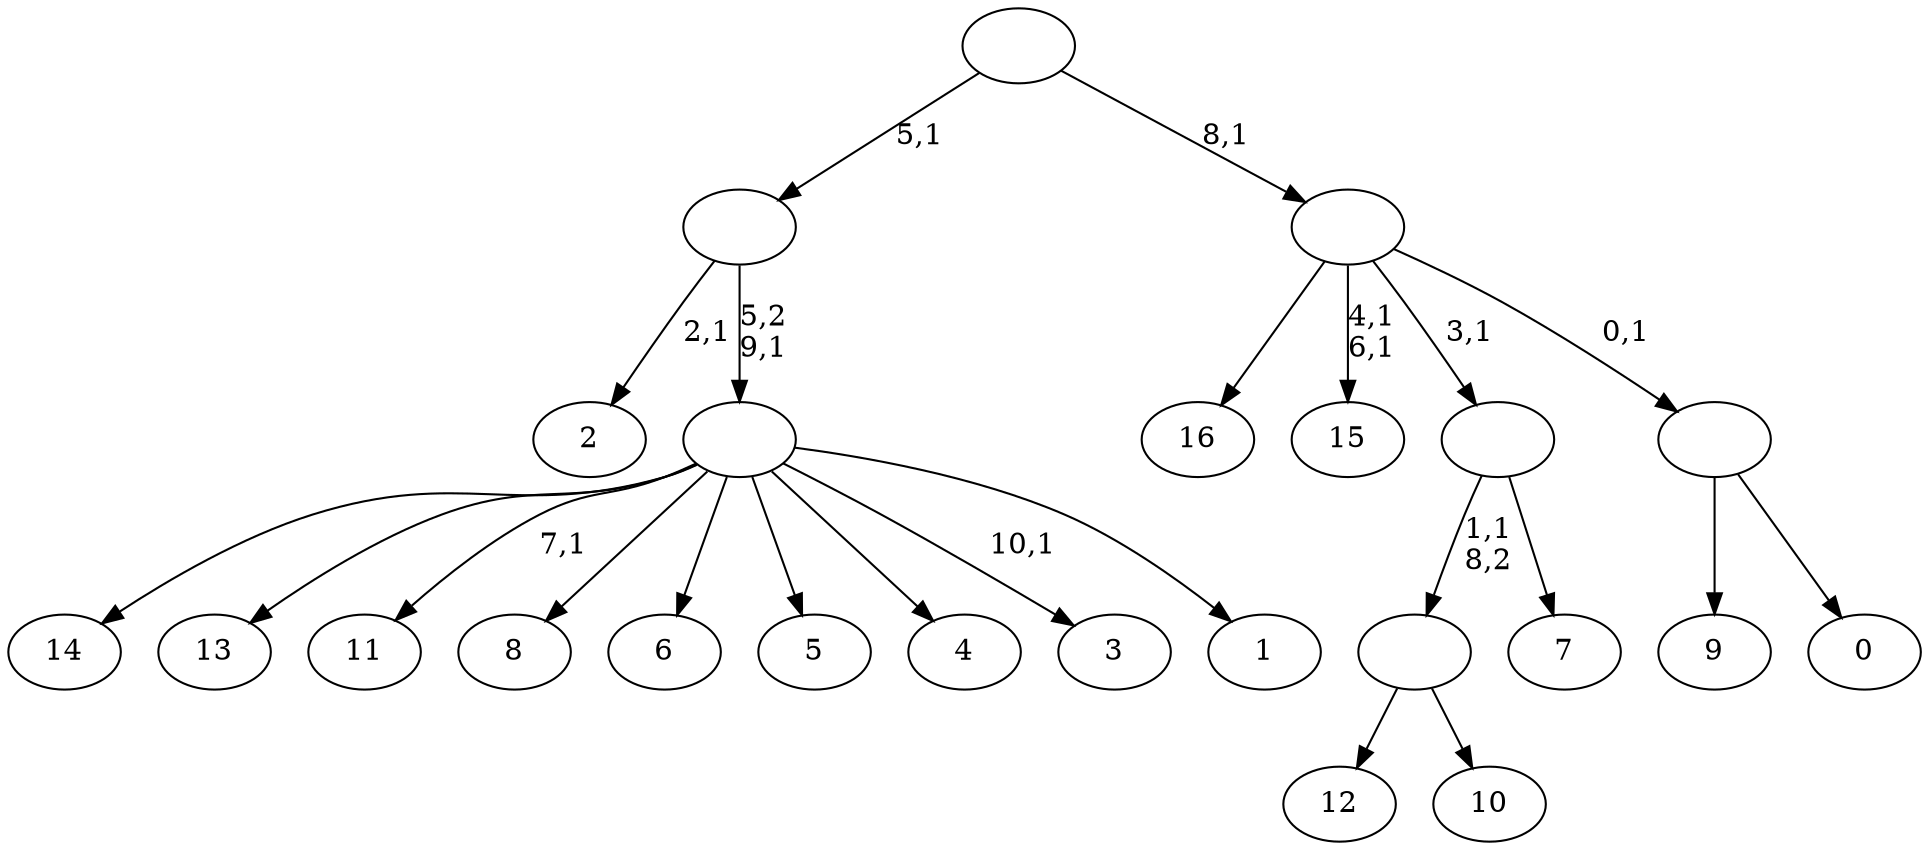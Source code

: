 digraph T {
	28 [label="16"]
	27 [label="15"]
	24 [label="14"]
	23 [label="13"]
	22 [label="12"]
	21 [label="11"]
	19 [label="10"]
	18 [label=""]
	17 [label="9"]
	16 [label="8"]
	15 [label="7"]
	14 [label=""]
	13 [label="6"]
	12 [label="5"]
	11 [label="4"]
	10 [label="3"]
	8 [label="2"]
	6 [label="1"]
	5 [label=""]
	4 [label=""]
	3 [label="0"]
	2 [label=""]
	1 [label=""]
	0 [label=""]
	18 -> 22 [label=""]
	18 -> 19 [label=""]
	14 -> 18 [label="1,1\n8,2"]
	14 -> 15 [label=""]
	5 -> 10 [label="10,1"]
	5 -> 21 [label="7,1"]
	5 -> 24 [label=""]
	5 -> 23 [label=""]
	5 -> 16 [label=""]
	5 -> 13 [label=""]
	5 -> 12 [label=""]
	5 -> 11 [label=""]
	5 -> 6 [label=""]
	4 -> 8 [label="2,1"]
	4 -> 5 [label="5,2\n9,1"]
	2 -> 17 [label=""]
	2 -> 3 [label=""]
	1 -> 27 [label="4,1\n6,1"]
	1 -> 28 [label=""]
	1 -> 14 [label="3,1"]
	1 -> 2 [label="0,1"]
	0 -> 4 [label="5,1"]
	0 -> 1 [label="8,1"]
}

